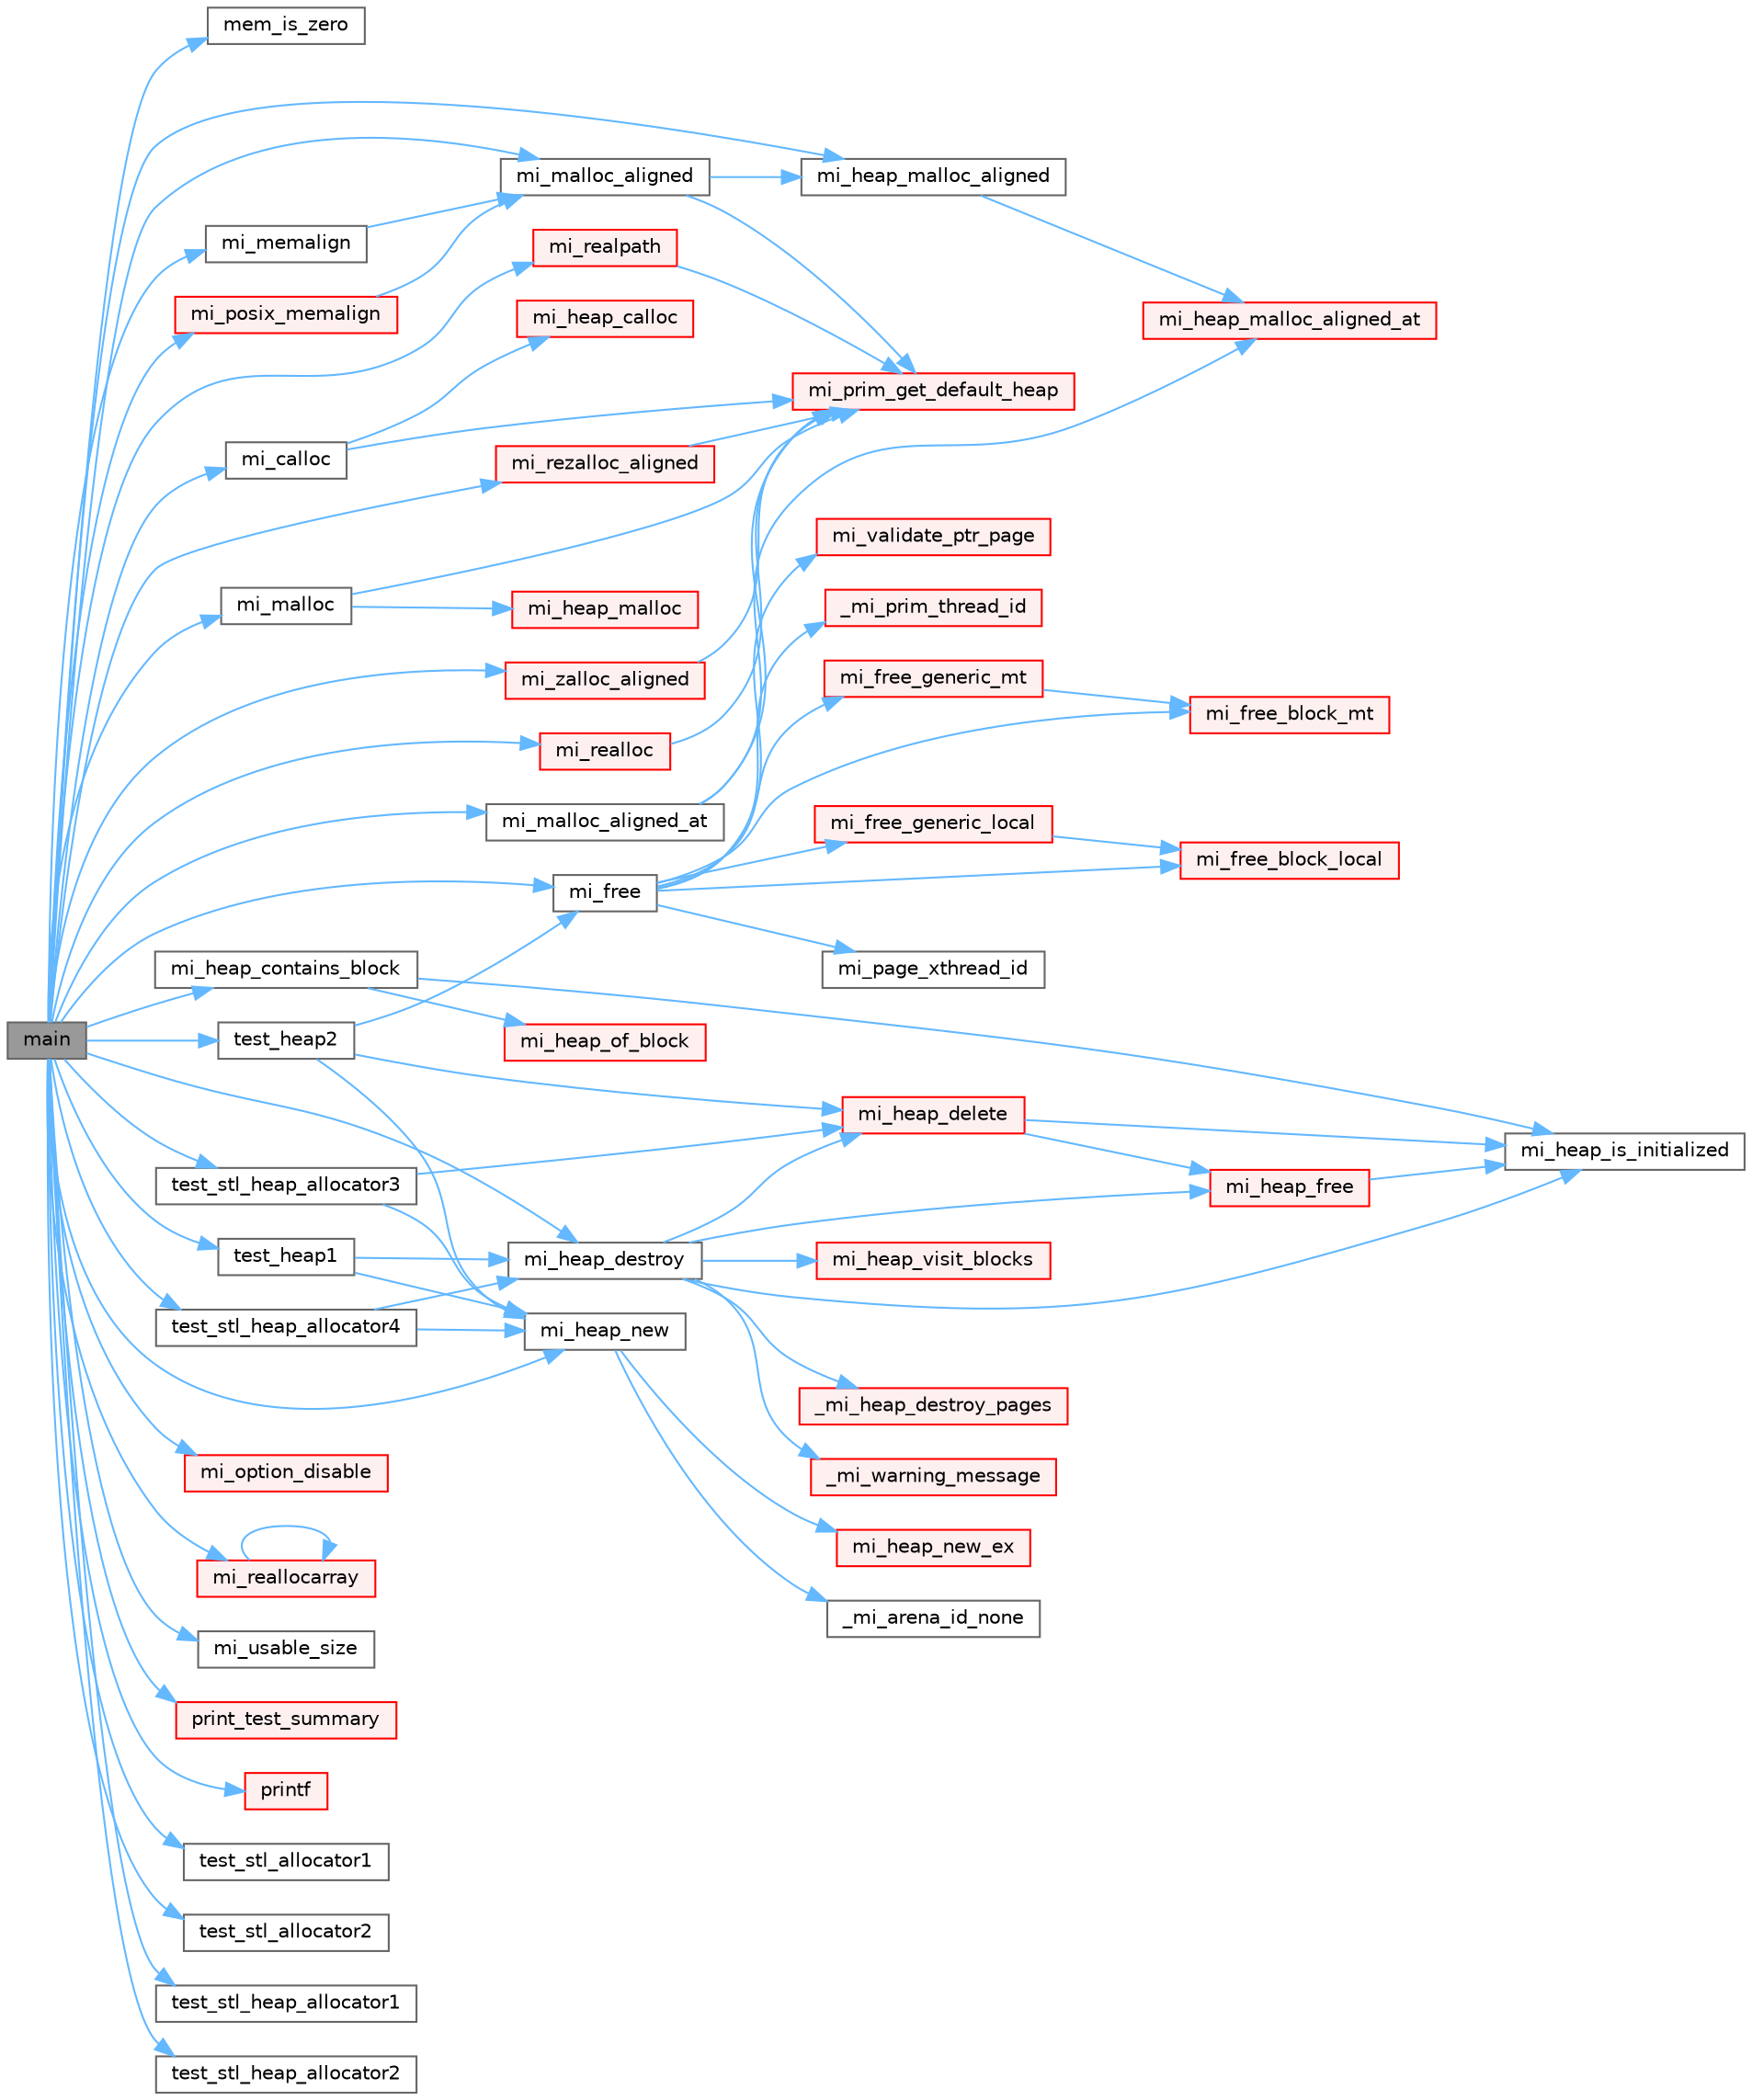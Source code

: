 digraph "main"
{
 // LATEX_PDF_SIZE
  bgcolor="transparent";
  edge [fontname=Helvetica,fontsize=10,labelfontname=Helvetica,labelfontsize=10];
  node [fontname=Helvetica,fontsize=10,shape=box,height=0.2,width=0.4];
  rankdir="LR";
  Node1 [id="Node000001",label="main",height=0.2,width=0.4,color="gray40", fillcolor="grey60", style="filled", fontcolor="black",tooltip=" "];
  Node1 -> Node2 [id="edge1_Node000001_Node000002",color="steelblue1",style="solid",tooltip=" "];
  Node2 [id="Node000002",label="mem_is_zero",height=0.2,width=0.4,color="grey40", fillcolor="white", style="filled",URL="$test-api_8c.html#a78ffe62097405f909c38b1766e99fffa",tooltip=" "];
  Node1 -> Node3 [id="edge2_Node000001_Node000003",color="steelblue1",style="solid",tooltip=" "];
  Node3 [id="Node000003",label="mi_calloc",height=0.2,width=0.4,color="grey40", fillcolor="white", style="filled",URL="$group__malloc.html#ga6686568014b54d1e6c7ac64a076e4f56",tooltip=" "];
  Node3 -> Node4 [id="edge3_Node000003_Node000004",color="steelblue1",style="solid",tooltip=" "];
  Node4 [id="Node000004",label="mi_heap_calloc",height=0.2,width=0.4,color="red", fillcolor="#FFF0F0", style="filled",URL="$group__heap.html#gac0098aaf231d3e9586c73136d5df95da",tooltip=" "];
  Node3 -> Node311 [id="edge4_Node000003_Node000311",color="steelblue1",style="solid",tooltip=" "];
  Node311 [id="Node000311",label="mi_prim_get_default_heap",height=0.2,width=0.4,color="red", fillcolor="#FFF0F0", style="filled",URL="$prim_8h.html#a986e62564728229db3ccecbd6e97fd98",tooltip=" "];
  Node1 -> Node458 [id="edge5_Node000001_Node000458",color="steelblue1",style="solid",tooltip=" "];
  Node458 [id="Node000458",label="mi_free",height=0.2,width=0.4,color="grey40", fillcolor="white", style="filled",URL="$group__malloc.html#gaf2c7b89c327d1f60f59e68b9ea644d95",tooltip=" "];
  Node458 -> Node84 [id="edge6_Node000458_Node000084",color="steelblue1",style="solid",tooltip=" "];
  Node84 [id="Node000084",label="_mi_prim_thread_id",height=0.2,width=0.4,color="red", fillcolor="#FFF0F0", style="filled",URL="$prim_8h.html#a3875c92cbb791d0a7c69bc1fd2df6804",tooltip=" "];
  Node458 -> Node459 [id="edge7_Node000458_Node000459",color="steelblue1",style="solid",tooltip=" "];
  Node459 [id="Node000459",label="mi_free_block_local",height=0.2,width=0.4,color="red", fillcolor="#FFF0F0", style="filled",URL="$free_8c.html#a4ea336aeb08fb4786186f6087a751d3c",tooltip=" "];
  Node458 -> Node468 [id="edge8_Node000458_Node000468",color="steelblue1",style="solid",tooltip=" "];
  Node468 [id="Node000468",label="mi_free_block_mt",height=0.2,width=0.4,color="red", fillcolor="#FFF0F0", style="filled",URL="$free_8c.html#af5ffcf95b8bfc34e499ae3b203e72475",tooltip=" "];
  Node458 -> Node483 [id="edge9_Node000458_Node000483",color="steelblue1",style="solid",tooltip=" "];
  Node483 [id="Node000483",label="mi_free_generic_local",height=0.2,width=0.4,color="red", fillcolor="#FFF0F0", style="filled",URL="$free_8c.html#a2e61936ec89160d051a72f0d1f95424f",tooltip=" "];
  Node483 -> Node459 [id="edge10_Node000483_Node000459",color="steelblue1",style="solid",tooltip=" "];
  Node458 -> Node485 [id="edge11_Node000458_Node000485",color="steelblue1",style="solid",tooltip=" "];
  Node485 [id="Node000485",label="mi_free_generic_mt",height=0.2,width=0.4,color="red", fillcolor="#FFF0F0", style="filled",URL="$free_8c.html#acc3316883c1cf74f78cb41e5d1b46ced",tooltip=" "];
  Node485 -> Node468 [id="edge12_Node000485_Node000468",color="steelblue1",style="solid",tooltip=" "];
  Node458 -> Node262 [id="edge13_Node000458_Node000262",color="steelblue1",style="solid",tooltip=" "];
  Node262 [id="Node000262",label="mi_page_xthread_id",height=0.2,width=0.4,color="grey40", fillcolor="white", style="filled",URL="$_e_a_s_t_l_2packages_2mimalloc_2include_2mimalloc_2internal_8h.html#af15a53be4fb9aa00af3c25632b1b1dac",tooltip=" "];
  Node458 -> Node482 [id="edge14_Node000458_Node000482",color="steelblue1",style="solid",tooltip=" "];
  Node482 [id="Node000482",label="mi_validate_ptr_page",height=0.2,width=0.4,color="red", fillcolor="#FFF0F0", style="filled",URL="$free_8c.html#a3c325fa47ff6342dca1b913607844b93",tooltip=" "];
  Node1 -> Node486 [id="edge15_Node000001_Node000486",color="steelblue1",style="solid",tooltip=" "];
  Node486 [id="Node000486",label="mi_heap_contains_block",height=0.2,width=0.4,color="grey40", fillcolor="white", style="filled",URL="$group__analysis.html#gaa862aa8ed8d57d84cae41fc1022d71af",tooltip=" "];
  Node486 -> Node398 [id="edge16_Node000486_Node000398",color="steelblue1",style="solid",tooltip=" "];
  Node398 [id="Node000398",label="mi_heap_is_initialized",height=0.2,width=0.4,color="grey40", fillcolor="white", style="filled",URL="$_e_a_s_t_l_2packages_2mimalloc_2include_2mimalloc_2internal_8h.html#a320c7d8a15c57974d3b105558a2a55e6",tooltip=" "];
  Node486 -> Node487 [id="edge17_Node000486_Node000487",color="steelblue1",style="solid",tooltip=" "];
  Node487 [id="Node000487",label="mi_heap_of_block",height=0.2,width=0.4,color="red", fillcolor="#FFF0F0", style="filled",URL="$heap_8c.html#ad460ca1369ec8efad4820621f6aa0e12",tooltip=" "];
  Node1 -> Node488 [id="edge18_Node000001_Node000488",color="steelblue1",style="solid",tooltip=" "];
  Node488 [id="Node000488",label="mi_heap_destroy",height=0.2,width=0.4,color="grey40", fillcolor="white", style="filled",URL="$group__heap.html#ga9f9c0844edb9717f4feacd79116b8e0d",tooltip=" "];
  Node488 -> Node489 [id="edge19_Node000488_Node000489",color="steelblue1",style="solid",tooltip=" "];
  Node489 [id="Node000489",label="_mi_heap_destroy_pages",height=0.2,width=0.4,color="red", fillcolor="#FFF0F0", style="filled",URL="$heap_8c.html#ad6a00b059e454ba5c9d1eee55648d15c",tooltip=" "];
  Node488 -> Node64 [id="edge20_Node000488_Node000064",color="steelblue1",style="solid",tooltip=" "];
  Node64 [id="Node000064",label="_mi_warning_message",height=0.2,width=0.4,color="red", fillcolor="#FFF0F0", style="filled",URL="$options_8c.html#ac253cac2ca24fb63be7f4937ac620dc4",tooltip=" "];
  Node488 -> Node493 [id="edge21_Node000488_Node000493",color="steelblue1",style="solid",tooltip=" "];
  Node493 [id="Node000493",label="mi_heap_delete",height=0.2,width=0.4,color="red", fillcolor="#FFF0F0", style="filled",URL="$group__heap.html#ga2ab1af8d438819b55319c7ef51d1e409",tooltip=" "];
  Node493 -> Node495 [id="edge22_Node000493_Node000495",color="steelblue1",style="solid",tooltip=" "];
  Node495 [id="Node000495",label="mi_heap_free",height=0.2,width=0.4,color="red", fillcolor="#FFF0F0", style="filled",URL="$heap_8c.html#a0b78721d61a2941477b5381a30cde1e6",tooltip=" "];
  Node495 -> Node398 [id="edge23_Node000495_Node000398",color="steelblue1",style="solid",tooltip=" "];
  Node493 -> Node398 [id="edge24_Node000493_Node000398",color="steelblue1",style="solid",tooltip=" "];
  Node488 -> Node495 [id="edge25_Node000488_Node000495",color="steelblue1",style="solid",tooltip=" "];
  Node488 -> Node398 [id="edge26_Node000488_Node000398",color="steelblue1",style="solid",tooltip=" "];
  Node488 -> Node498 [id="edge27_Node000488_Node000498",color="steelblue1",style="solid",tooltip=" "];
  Node498 [id="Node000498",label="mi_heap_visit_blocks",height=0.2,width=0.4,color="red", fillcolor="#FFF0F0", style="filled",URL="$group__analysis.html#ga70c46687dc6e9dc98b232b02646f8bed",tooltip=" "];
  Node1 -> Node506 [id="edge28_Node000001_Node000506",color="steelblue1",style="solid",tooltip=" "];
  Node506 [id="Node000506",label="mi_heap_malloc_aligned",height=0.2,width=0.4,color="grey40", fillcolor="white", style="filled",URL="$group__heap.html#ga33f4f05b7fea7af2113c62a4bf882cc5",tooltip=" "];
  Node506 -> Node507 [id="edge29_Node000506_Node000507",color="steelblue1",style="solid",tooltip=" "];
  Node507 [id="Node000507",label="mi_heap_malloc_aligned_at",height=0.2,width=0.4,color="red", fillcolor="#FFF0F0", style="filled",URL="$group__heap.html#gae7ffc045c3996497a7f3a5f6fe7b8aaa",tooltip=" "];
  Node1 -> Node517 [id="edge30_Node000001_Node000517",color="steelblue1",style="solid",tooltip=" "];
  Node517 [id="Node000517",label="mi_heap_new",height=0.2,width=0.4,color="grey40", fillcolor="white", style="filled",URL="$group__heap.html#gaa718bb226ec0546ba6d1b6cb32179f3a",tooltip="Create a new heap that can be used for allocation."];
  Node517 -> Node299 [id="edge31_Node000517_Node000299",color="steelblue1",style="solid",tooltip=" "];
  Node299 [id="Node000299",label="_mi_arena_id_none",height=0.2,width=0.4,color="grey40", fillcolor="white", style="filled",URL="$arena_8c.html#a3f182e53b3afc059fe50cb4ad6756dc1",tooltip=" "];
  Node517 -> Node518 [id="edge32_Node000517_Node000518",color="steelblue1",style="solid",tooltip=" "];
  Node518 [id="Node000518",label="mi_heap_new_ex",height=0.2,width=0.4,color="red", fillcolor="#FFF0F0", style="filled",URL="$group__extended.html#ga3ae360583f4351aa5267ee7e43008faf",tooltip="Create a new heap"];
  Node1 -> Node520 [id="edge33_Node000001_Node000520",color="steelblue1",style="solid",tooltip=" "];
  Node520 [id="Node000520",label="mi_malloc",height=0.2,width=0.4,color="grey40", fillcolor="white", style="filled",URL="$group__malloc.html#gae1dd97b542420c87ae085e822b1229e8",tooltip=" "];
  Node520 -> Node521 [id="edge34_Node000520_Node000521",color="steelblue1",style="solid",tooltip=" "];
  Node521 [id="Node000521",label="mi_heap_malloc",height=0.2,width=0.4,color="red", fillcolor="#FFF0F0", style="filled",URL="$group__heap.html#gab374e206c7034e0d899fb934e4f4a863",tooltip=" "];
  Node520 -> Node311 [id="edge35_Node000520_Node000311",color="steelblue1",style="solid",tooltip=" "];
  Node1 -> Node522 [id="edge36_Node000001_Node000522",color="steelblue1",style="solid",tooltip=" "];
  Node522 [id="Node000522",label="mi_malloc_aligned",height=0.2,width=0.4,color="grey40", fillcolor="white", style="filled",URL="$group__aligned.html#ga69578ff1a98ca16e1dcd02c0995cd65c",tooltip=" "];
  Node522 -> Node506 [id="edge37_Node000522_Node000506",color="steelblue1",style="solid",tooltip=" "];
  Node522 -> Node311 [id="edge38_Node000522_Node000311",color="steelblue1",style="solid",tooltip=" "];
  Node1 -> Node523 [id="edge39_Node000001_Node000523",color="steelblue1",style="solid",tooltip=" "];
  Node523 [id="Node000523",label="mi_malloc_aligned_at",height=0.2,width=0.4,color="grey40", fillcolor="white", style="filled",URL="$group__aligned.html#ga2022f71b95a7cd6cce1b6e07752ae8ca",tooltip=" "];
  Node523 -> Node507 [id="edge40_Node000523_Node000507",color="steelblue1",style="solid",tooltip=" "];
  Node523 -> Node311 [id="edge41_Node000523_Node000311",color="steelblue1",style="solid",tooltip=" "];
  Node1 -> Node524 [id="edge42_Node000001_Node000524",color="steelblue1",style="solid",tooltip=" "];
  Node524 [id="Node000524",label="mi_memalign",height=0.2,width=0.4,color="grey40", fillcolor="white", style="filled",URL="$group__posix.html#ga726867f13fd29ca36064954c0285b1d8",tooltip=" "];
  Node524 -> Node522 [id="edge43_Node000524_Node000522",color="steelblue1",style="solid",tooltip=" "];
  Node1 -> Node525 [id="edge44_Node000001_Node000525",color="steelblue1",style="solid",tooltip=" "];
  Node525 [id="Node000525",label="mi_option_disable",height=0.2,width=0.4,color="red", fillcolor="#FFF0F0", style="filled",URL="$group__options.html#gaebf6ff707a2e688ebb1a2296ca564054",tooltip=" "];
  Node1 -> Node527 [id="edge45_Node000001_Node000527",color="steelblue1",style="solid",tooltip=" "];
  Node527 [id="Node000527",label="mi_posix_memalign",height=0.2,width=0.4,color="red", fillcolor="#FFF0F0", style="filled",URL="$group__posix.html#gacff84f226ba9feb2031b8992e5579447",tooltip=" "];
  Node527 -> Node522 [id="edge46_Node000527_Node000522",color="steelblue1",style="solid",tooltip=" "];
  Node1 -> Node528 [id="edge47_Node000001_Node000528",color="steelblue1",style="solid",tooltip=" "];
  Node528 [id="Node000528",label="mi_realloc",height=0.2,width=0.4,color="red", fillcolor="#FFF0F0", style="filled",URL="$group__malloc.html#ga0621af6a5e3aa384e6a1b548958bf583",tooltip=" "];
  Node528 -> Node311 [id="edge48_Node000528_Node000311",color="steelblue1",style="solid",tooltip=" "];
  Node1 -> Node531 [id="edge49_Node000001_Node000531",color="steelblue1",style="solid",tooltip=" "];
  Node531 [id="Node000531",label="mi_reallocarray",height=0.2,width=0.4,color="red", fillcolor="#FFF0F0", style="filled",URL="$group__posix.html#gadfeccb72748a2f6305474a37d9d57bce",tooltip=" "];
  Node531 -> Node531 [id="edge50_Node000531_Node000531",color="steelblue1",style="solid",tooltip=" "];
  Node1 -> Node563 [id="edge51_Node000001_Node000563",color="steelblue1",style="solid",tooltip=" "];
  Node563 [id="Node000563",label="mi_realpath",height=0.2,width=0.4,color="red", fillcolor="#FFF0F0", style="filled",URL="$group__malloc.html#ga94c3afcc086e85d75a57e9f76b9b71dd",tooltip=" "];
  Node563 -> Node311 [id="edge52_Node000563_Node000311",color="steelblue1",style="solid",tooltip=" "];
  Node1 -> Node566 [id="edge53_Node000001_Node000566",color="steelblue1",style="solid",tooltip=" "];
  Node566 [id="Node000566",label="mi_rezalloc_aligned",height=0.2,width=0.4,color="red", fillcolor="#FFF0F0", style="filled",URL="$group__zeroinit.html#ga4d02404fe1e7db00beb65f185e012caa",tooltip=" "];
  Node566 -> Node311 [id="edge54_Node000566_Node000311",color="steelblue1",style="solid",tooltip=" "];
  Node1 -> Node457 [id="edge55_Node000001_Node000457",color="steelblue1",style="solid",tooltip=" "];
  Node457 [id="Node000457",label="mi_usable_size",height=0.2,width=0.4,color="grey40", fillcolor="white", style="filled",URL="$group__extended.html#ga089c859d9eddc5f9b4bd946cd53cebee",tooltip=" "];
  Node1 -> Node567 [id="edge56_Node000001_Node000567",color="steelblue1",style="solid",tooltip=" "];
  Node567 [id="Node000567",label="mi_zalloc_aligned",height=0.2,width=0.4,color="red", fillcolor="#FFF0F0", style="filled",URL="$group__aligned.html#gaac7d0beb782f9b9ac31f47492b130f82",tooltip=" "];
  Node567 -> Node311 [id="edge57_Node000567_Node000311",color="steelblue1",style="solid",tooltip=" "];
  Node1 -> Node570 [id="edge58_Node000001_Node000570",color="steelblue1",style="solid",tooltip=" "];
  Node570 [id="Node000570",label="print_test_summary",height=0.2,width=0.4,color="red", fillcolor="#FFF0F0", style="filled",URL="$testhelper_8h.html#a5d41ed26e8668a460369ed1e1e48418d",tooltip=" "];
  Node1 -> Node604 [id="edge59_Node000001_Node000604",color="steelblue1",style="solid",tooltip=" "];
  Node604 [id="Node000604",label="printf",height=0.2,width=0.4,color="red", fillcolor="#FFF0F0", style="filled",URL="$printf_8h.html#aee3ed3a831f25f07e7be3919fff2203a",tooltip=" "];
  Node1 -> Node605 [id="edge60_Node000001_Node000605",color="steelblue1",style="solid",tooltip=" "];
  Node605 [id="Node000605",label="test_heap1",height=0.2,width=0.4,color="grey40", fillcolor="white", style="filled",URL="$test-api_8c.html#a9baec097b296ea059c67e2bb36a80cac",tooltip=" "];
  Node605 -> Node488 [id="edge61_Node000605_Node000488",color="steelblue1",style="solid",tooltip=" "];
  Node605 -> Node517 [id="edge62_Node000605_Node000517",color="steelblue1",style="solid",tooltip=" "];
  Node1 -> Node606 [id="edge63_Node000001_Node000606",color="steelblue1",style="solid",tooltip=" "];
  Node606 [id="Node000606",label="test_heap2",height=0.2,width=0.4,color="grey40", fillcolor="white", style="filled",URL="$test-api_8c.html#aeb9f8fb73fe3b3f99508236d391dbfc5",tooltip=" "];
  Node606 -> Node458 [id="edge64_Node000606_Node000458",color="steelblue1",style="solid",tooltip=" "];
  Node606 -> Node493 [id="edge65_Node000606_Node000493",color="steelblue1",style="solid",tooltip=" "];
  Node606 -> Node517 [id="edge66_Node000606_Node000517",color="steelblue1",style="solid",tooltip=" "];
  Node1 -> Node607 [id="edge67_Node000001_Node000607",color="steelblue1",style="solid",tooltip=" "];
  Node607 [id="Node000607",label="test_stl_allocator1",height=0.2,width=0.4,color="grey40", fillcolor="white", style="filled",URL="$test-api_8c.html#a2ad206e1422963face44393e3eaac595",tooltip=" "];
  Node1 -> Node608 [id="edge68_Node000001_Node000608",color="steelblue1",style="solid",tooltip=" "];
  Node608 [id="Node000608",label="test_stl_allocator2",height=0.2,width=0.4,color="grey40", fillcolor="white", style="filled",URL="$test-api_8c.html#a508a295ea24f3f4fd5c1741c477d7377",tooltip=" "];
  Node1 -> Node609 [id="edge69_Node000001_Node000609",color="steelblue1",style="solid",tooltip=" "];
  Node609 [id="Node000609",label="test_stl_heap_allocator1",height=0.2,width=0.4,color="grey40", fillcolor="white", style="filled",URL="$test-api_8c.html#a1bc6b1b315233b8718f4ac325b4d9525",tooltip=" "];
  Node1 -> Node610 [id="edge70_Node000001_Node000610",color="steelblue1",style="solid",tooltip=" "];
  Node610 [id="Node000610",label="test_stl_heap_allocator2",height=0.2,width=0.4,color="grey40", fillcolor="white", style="filled",URL="$test-api_8c.html#aa2474c605357b9dd66e02342bf7c1491",tooltip=" "];
  Node1 -> Node611 [id="edge71_Node000001_Node000611",color="steelblue1",style="solid",tooltip=" "];
  Node611 [id="Node000611",label="test_stl_heap_allocator3",height=0.2,width=0.4,color="grey40", fillcolor="white", style="filled",URL="$test-api_8c.html#a7dd812c9f7bee8e2416b764655888aa7",tooltip=" "];
  Node611 -> Node493 [id="edge72_Node000611_Node000493",color="steelblue1",style="solid",tooltip=" "];
  Node611 -> Node517 [id="edge73_Node000611_Node000517",color="steelblue1",style="solid",tooltip=" "];
  Node1 -> Node612 [id="edge74_Node000001_Node000612",color="steelblue1",style="solid",tooltip=" "];
  Node612 [id="Node000612",label="test_stl_heap_allocator4",height=0.2,width=0.4,color="grey40", fillcolor="white", style="filled",URL="$test-api_8c.html#a79b6b4da8e434db7ae0f6217ad107394",tooltip=" "];
  Node612 -> Node488 [id="edge75_Node000612_Node000488",color="steelblue1",style="solid",tooltip=" "];
  Node612 -> Node517 [id="edge76_Node000612_Node000517",color="steelblue1",style="solid",tooltip=" "];
}
